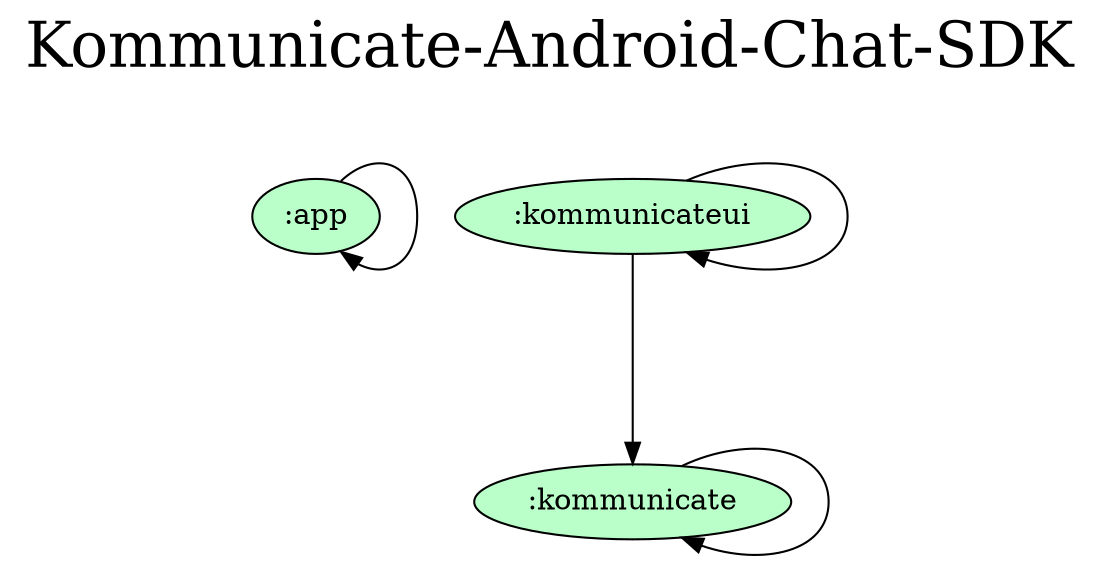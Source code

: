 digraph {
  graph [label="Kommunicate-Android-Chat-SDK\n ",labelloc=t,fontsize=30,ranksep=1.4];
  node [style=filled, fillcolor="#bbbbbb"];
  rankdir=TB;

  # Projects

  ":app" [fillcolor="#baffc9"];
  ":kommunicate" [fillcolor="#baffc9"];
  ":kommunicateui" [fillcolor="#baffc9"];

  {rank = same;}

  # Dependencies

  ":app" -> ":app"
  ":kommunicate" -> ":kommunicate"
  ":kommunicateui" -> ":kommunicate"
  ":kommunicateui" -> ":kommunicateui"
}
